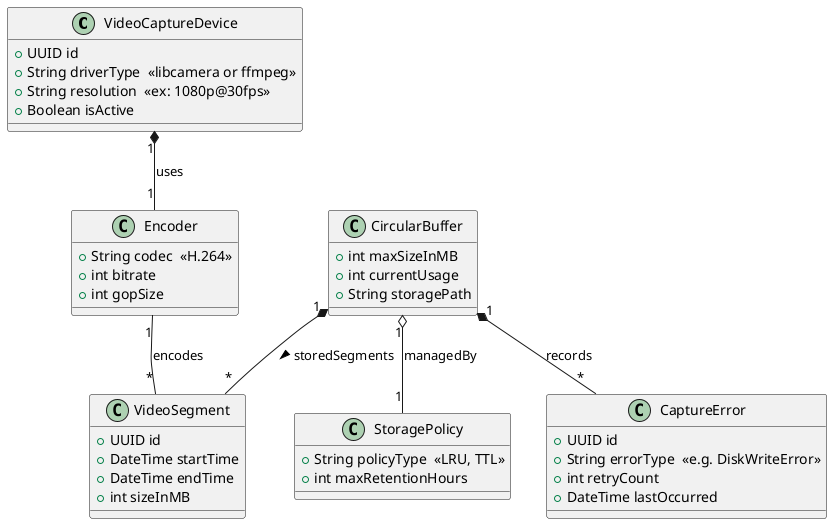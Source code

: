 @startuml
'== Capture & Circular Buffer Domain Model ==

class VideoCaptureDevice {
    +UUID id
    +String driverType  <<libcamera or ffmpeg>>
    +String resolution  <<ex: 1080p@30fps>>
    +Boolean isActive
}

class Encoder {
    +String codec  <<H.264>>
    +int bitrate
    +int gopSize
}

class VideoSegment {
    +UUID id
    +DateTime startTime
    +DateTime endTime
    +int sizeInMB
}

class CircularBuffer {
    +int maxSizeInMB
    +int currentUsage
    +String storagePath
}

class StoragePolicy {
    +String policyType  <<LRU, TTL>>
    +int maxRetentionHours
}

class CaptureError {
    +UUID id
    +String errorType  <<e.g. DiskWriteError>>
    +int retryCount
    +DateTime lastOccurred
}

' Device strongly owns its encoder (destroy device → encoder gone)
VideoCaptureDevice "1" *-- "1" Encoder           : uses

' Encoder merely produces segments (loose association)
Encoder "1" -- "*" VideoSegment                 : encodes

' Buffer strongly owns segments it holds (overwrites/delete on eviction)
CircularBuffer "1" *-- "*" VideoSegment         : storedSegments >

' Buffer aggregates a policy (policy exists or can be reused elsewhere)
CircularBuffer "1" o-- "1" StoragePolicy        : managedBy

' Buffer strongly owns its error records (tied to buffer lifecycle)
CircularBuffer "1" *-- "*" CaptureError         : records
@enduml
